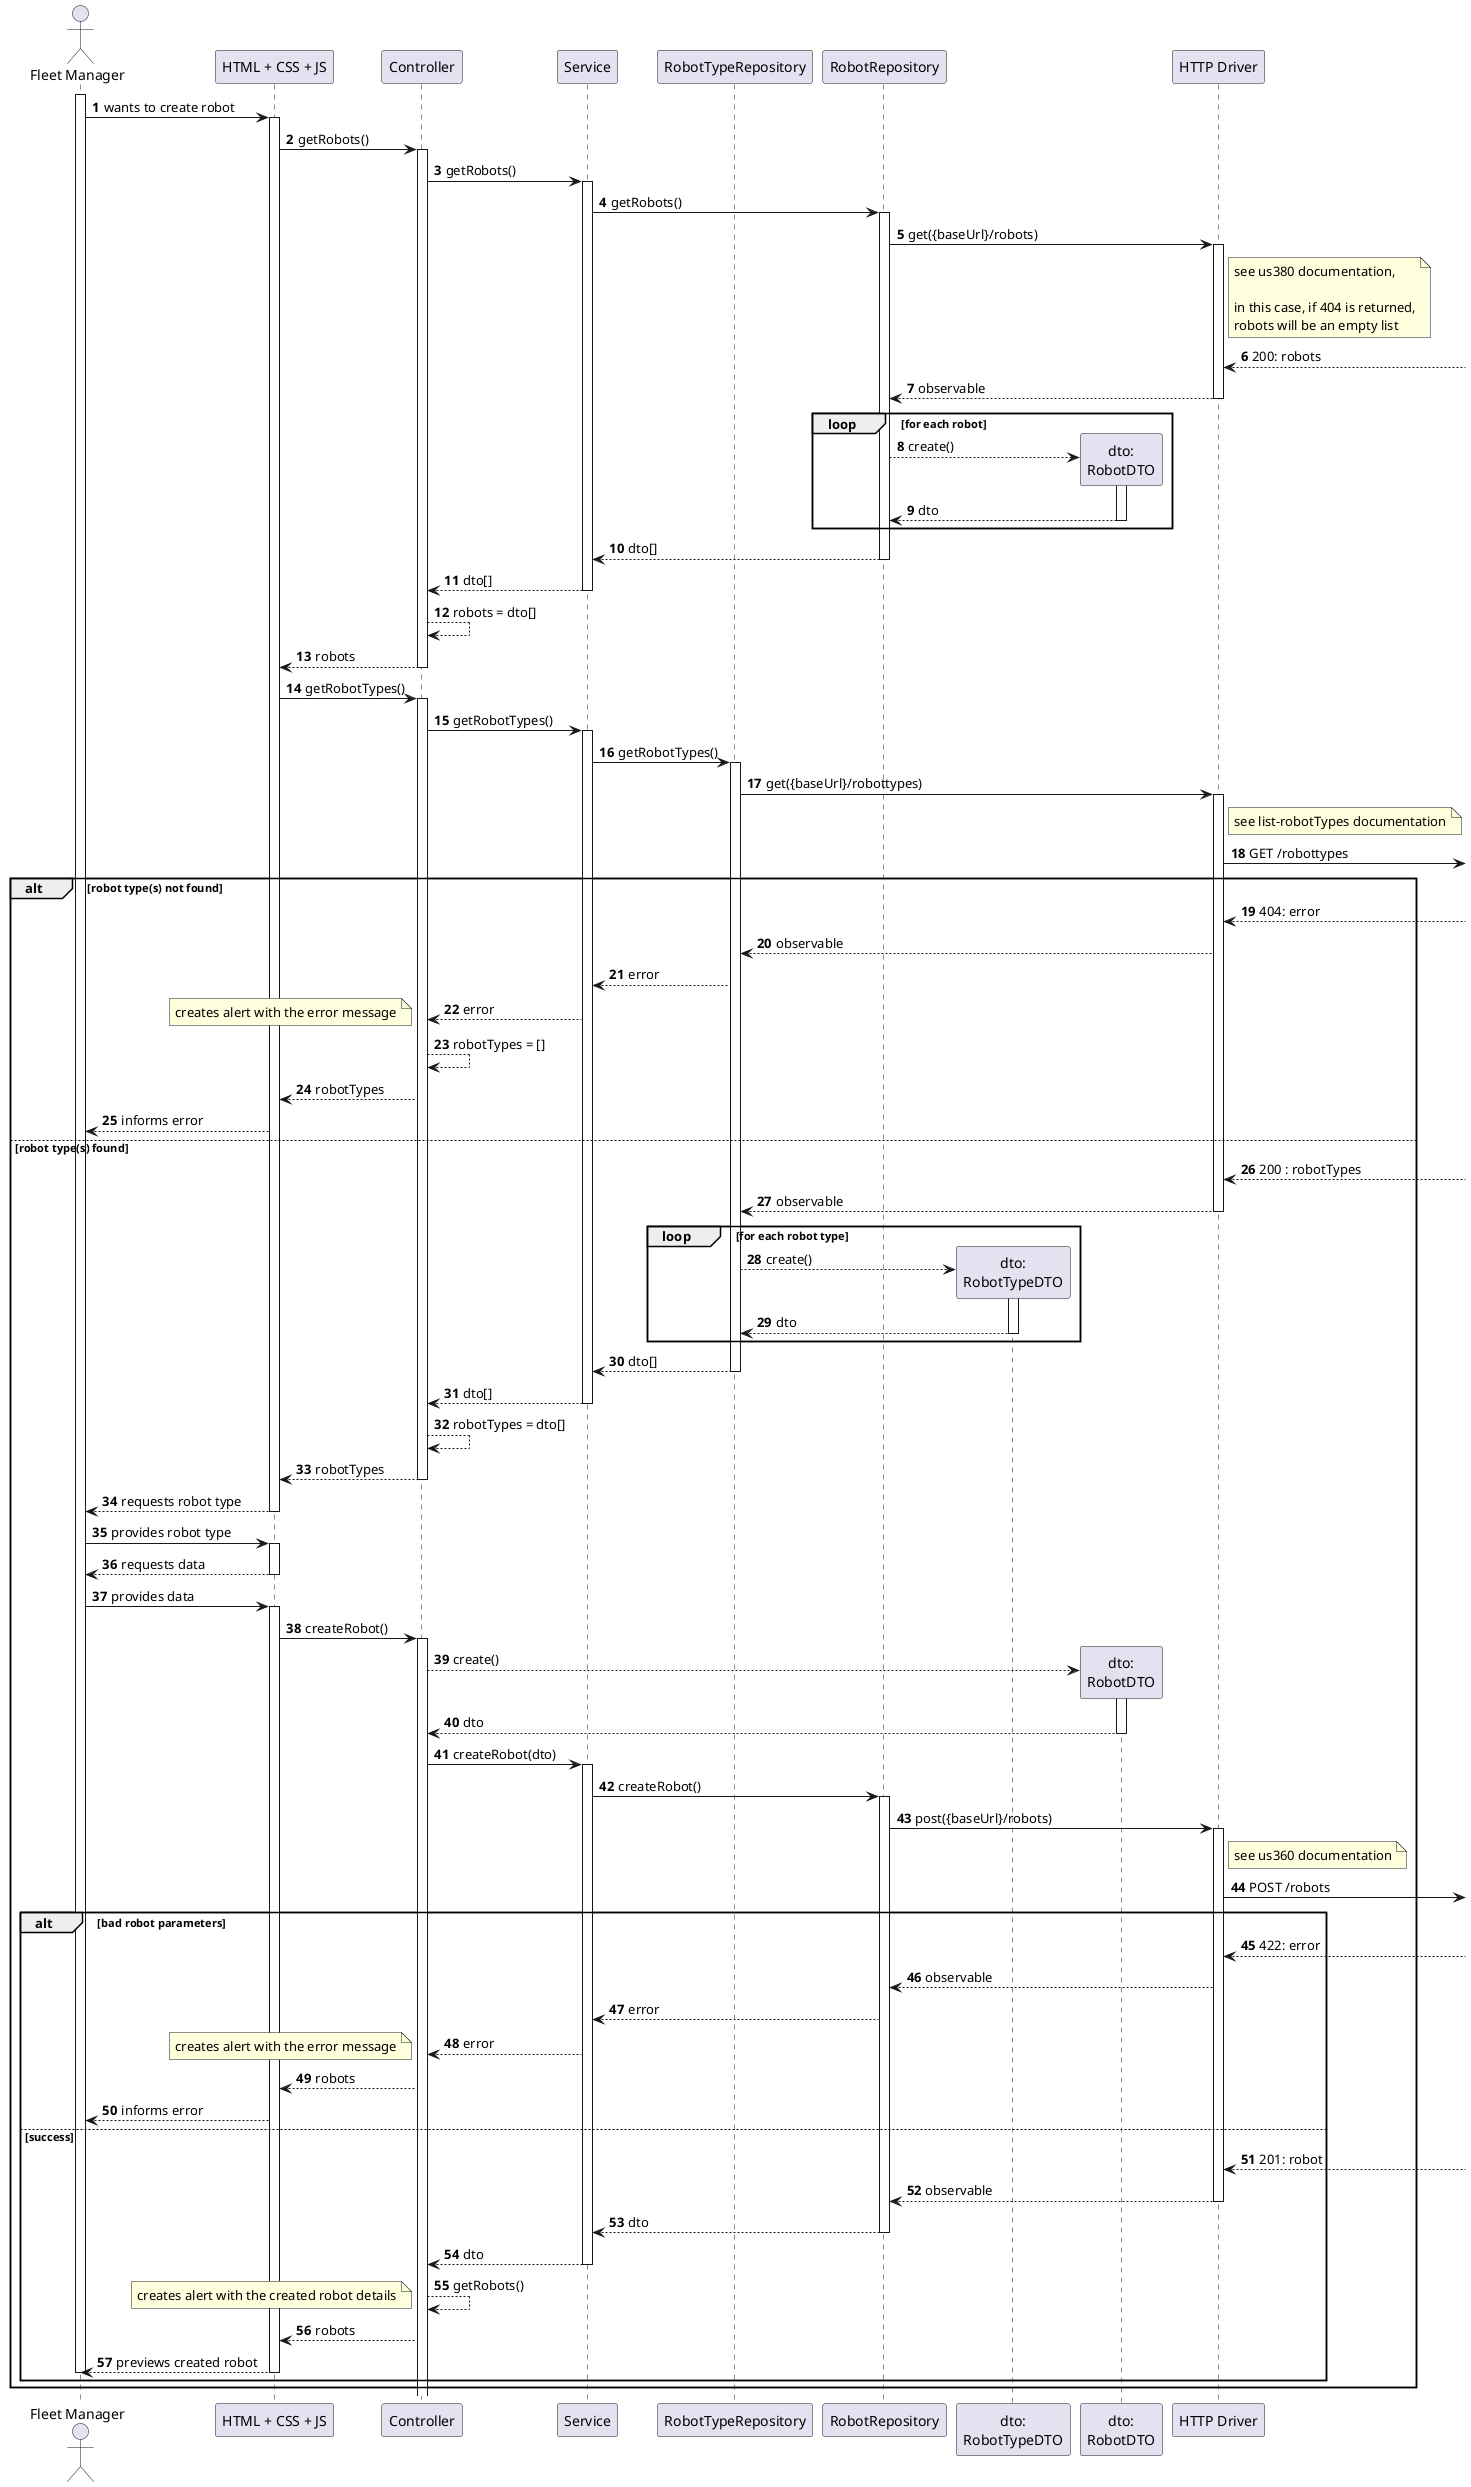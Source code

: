 @startuml

autonumber

actor "Fleet Manager" as usr

participant "HTML + CSS + JS" as view
participant "Controller" as ctrl
participant "Service" as svc
participant "RobotTypeRepository" as t_repo
participant "RobotRepository" as r_repo
participant "dto:\nRobotTypeDTO" as t_dto
participant "dto:\nRobotDTO" as r_dto

participant "HTTP Driver" as http

activate usr
    usr -> view : wants to create robot
    activate view
        view -> ctrl : getRobots()
            activate ctrl
                ctrl -> svc : getRobots()
                activate svc
                    svc -> r_repo : getRobots()
                    activate r_repo 
                        r_repo -> http: get({baseUrl}/robots)
                        note right of http : see us380 documentation,\n\nin this case, if 404 is returned,\nrobots will be an empty list
                        activate http
                            http <--] : 200: robots
                            http --> r_repo : observable
                        deactivate http
                        loop for each robot 
                            r_repo --> r_dto** : create()
                            activate r_dto
                                r_dto --> r_repo : dto
                            deactivate r_dto
                        end
                        r_repo --> svc : dto[]
                    deactivate r_repo
                    svc --> ctrl : dto[]
                deactivate svc
                ctrl --> ctrl : robots = dto[]
                ctrl --> view : robots
            deactivate ctrl
        view -> ctrl : getRobotTypes()
        activate ctrl
            ctrl -> svc : getRobotTypes()
            activate svc
                svc -> t_repo : getRobotTypes()
                activate t_repo 
                    t_repo -> http: get({baseUrl}/robottypes)
                    note right of http : see list-robotTypes documentation
                    activate http
                        http ->] : GET /robottypes
alt robot type(s) not found
                        http <--] : 404: error
                        http --> t_repo : observable
                        t_repo --> svc : error
                        svc --> ctrl : error
                        note left: creates alert with the error message
                        ctrl --> ctrl : robotTypes = []
                        ctrl --> view : robotTypes
                        view --> usr : informs error
else robot type(s) found
                        http <--] : 200 : robotTypes
                        http --> t_repo : observable
                    deactivate http
                    loop for each robot type
                        t_repo --> t_dto** : create()
                        activate t_dto
                            t_dto --> t_repo : dto
                        deactivate t_dto
                    end
                    t_repo --> svc : dto[]
                deactivate t_repo
                svc --> ctrl : dto[]
            deactivate svc
            ctrl --> ctrl : robotTypes = dto[]
            ctrl --> view : robotTypes
        deactivate ctrl
        view --> usr : requests robot type
    deactivate view

    usr -> view : provides robot type
    activate view
        view --> usr : requests data
    deactivate view

    usr -> view : provides data
    activate view
        view -> ctrl : createRobot()
        activate ctrl
            ctrl --> r_dto** : create()
            activate r_dto
                r_dto --> ctrl : dto
            deactivate r_dto
            ctrl -> svc : createRobot(dto)
            activate svc
                svc -> r_repo : createRobot()
                activate r_repo 
                    r_repo -> http: post({baseUrl}/robots)
                    activate http
                        note right of http : see us360 documentation
                        http ->] : POST /robots
alt bad robot parameters
                        http <--] : 422: error
                        http --> r_repo : observable
                        r_repo --> svc : error
                        svc --> ctrl : error
                        note left: creates alert with the error message
                        ctrl --> view : robots
                        view --> usr : informs error
else success
                        http <--] : 201: robot
                        http --> r_repo : observable
                    deactivate http
                    r_repo --> svc : dto
                deactivate r_repo 
                svc --> ctrl : dto
            deactivate svc
            ctrl --> ctrl : getRobots()
            note left: creates alert with the created robot details
            ctrl --> view : robots
        view --> usr : previews created robot
    deactivate view
deactivate usr
end
end

@enduml
